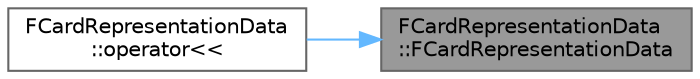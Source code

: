 digraph "FCardRepresentationData::FCardRepresentationData"
{
 // INTERACTIVE_SVG=YES
 // LATEX_PDF_SIZE
  bgcolor="transparent";
  edge [fontname=Helvetica,fontsize=10,labelfontname=Helvetica,labelfontsize=10];
  node [fontname=Helvetica,fontsize=10,shape=box,height=0.2,width=0.4];
  rankdir="RL";
  Node1 [id="Node000001",label="FCardRepresentationData\l::FCardRepresentationData",height=0.2,width=0.4,color="gray40", fillcolor="grey60", style="filled", fontcolor="black",tooltip=" "];
  Node1 -> Node2 [id="edge1_Node000001_Node000002",dir="back",color="steelblue1",style="solid",tooltip=" "];
  Node2 [id="Node000002",label="FCardRepresentationData\l::operator\<\<",height=0.2,width=0.4,color="grey40", fillcolor="white", style="filled",URL="$d4/d72/classFCardRepresentationData.html#a1322a7683c2695b7c9e8c65de704dc7a",tooltip=" "];
}
